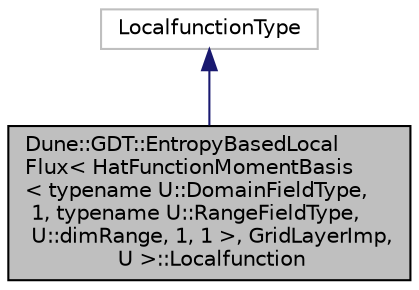 digraph "Dune::GDT::EntropyBasedLocalFlux&lt; HatFunctionMomentBasis&lt; typename U::DomainFieldType, 1, typename U::RangeFieldType, U::dimRange, 1, 1 &gt;, GridLayerImp, U &gt;::Localfunction"
{
  edge [fontname="Helvetica",fontsize="10",labelfontname="Helvetica",labelfontsize="10"];
  node [fontname="Helvetica",fontsize="10",shape=record];
  Node0 [label="Dune::GDT::EntropyBasedLocal\lFlux\< HatFunctionMomentBasis\l\< typename U::DomainFieldType,\l 1, typename U::RangeFieldType,\l U::dimRange, 1, 1 \>, GridLayerImp,\l U \>::Localfunction",height=0.2,width=0.4,color="black", fillcolor="grey75", style="filled", fontcolor="black"];
  Node1 -> Node0 [dir="back",color="midnightblue",fontsize="10",style="solid",fontname="Helvetica"];
  Node1 [label="LocalfunctionType",height=0.2,width=0.4,color="grey75", fillcolor="white", style="filled"];
}
